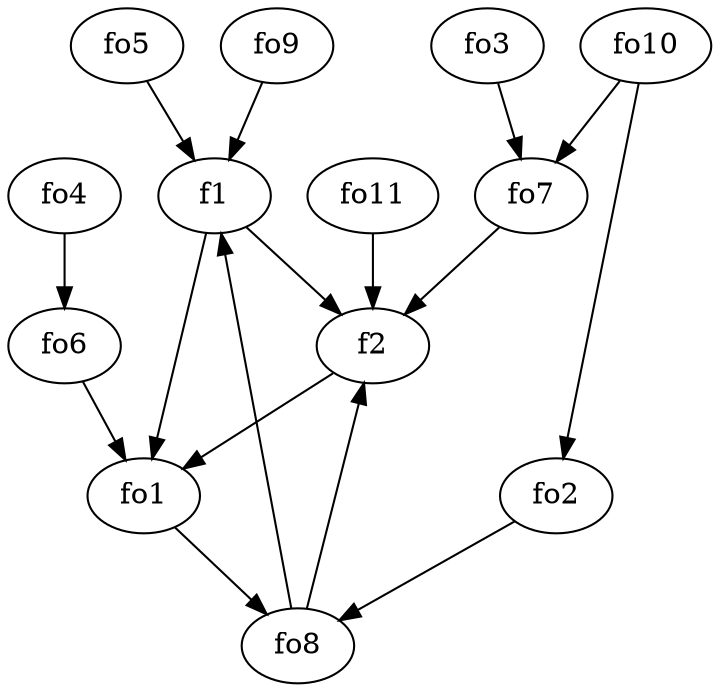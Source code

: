 strict digraph  {
f1;
f2;
fo1;
fo2;
fo3;
fo4;
fo5;
fo6;
fo7;
fo8;
fo9;
fo10;
fo11;
f1 -> fo1  [weight=2];
f1 -> f2  [weight=2];
f2 -> fo1  [weight=2];
fo1 -> fo8  [weight=2];
fo2 -> fo8  [weight=2];
fo3 -> fo7  [weight=2];
fo4 -> fo6  [weight=2];
fo5 -> f1  [weight=2];
fo6 -> fo1  [weight=2];
fo7 -> f2  [weight=2];
fo8 -> f1  [weight=2];
fo8 -> f2  [weight=2];
fo9 -> f1  [weight=2];
fo10 -> fo7  [weight=2];
fo10 -> fo2  [weight=2];
fo11 -> f2  [weight=2];
}
